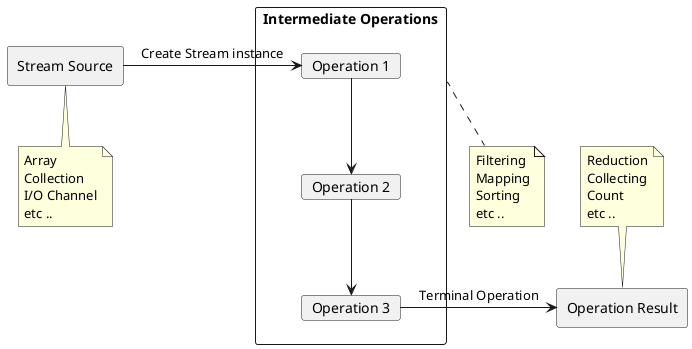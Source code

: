 @startuml

rectangle "Stream Source" as ss

note bottom of ss
	Array
	Collection
	I/O Channel
	etc ..
end note

rectangle "Intermediate Operations" as io {
	card "Operation 1" as o1
	card "Operation 2" as o2
	card "Operation 3" as o3

	o1 -d-> o2
	o2 -d-> o3
}

note bottom of io
	Filtering
	Mapping
	Sorting
	etc ..
end note

rectangle "Operation Result" as or

note top of or
	Reduction
	Collecting
	Count
	etc ..
end note

ss -r-> o1 : Create Stream instance

o3 -r-> or : Terminal Operation








@enduml